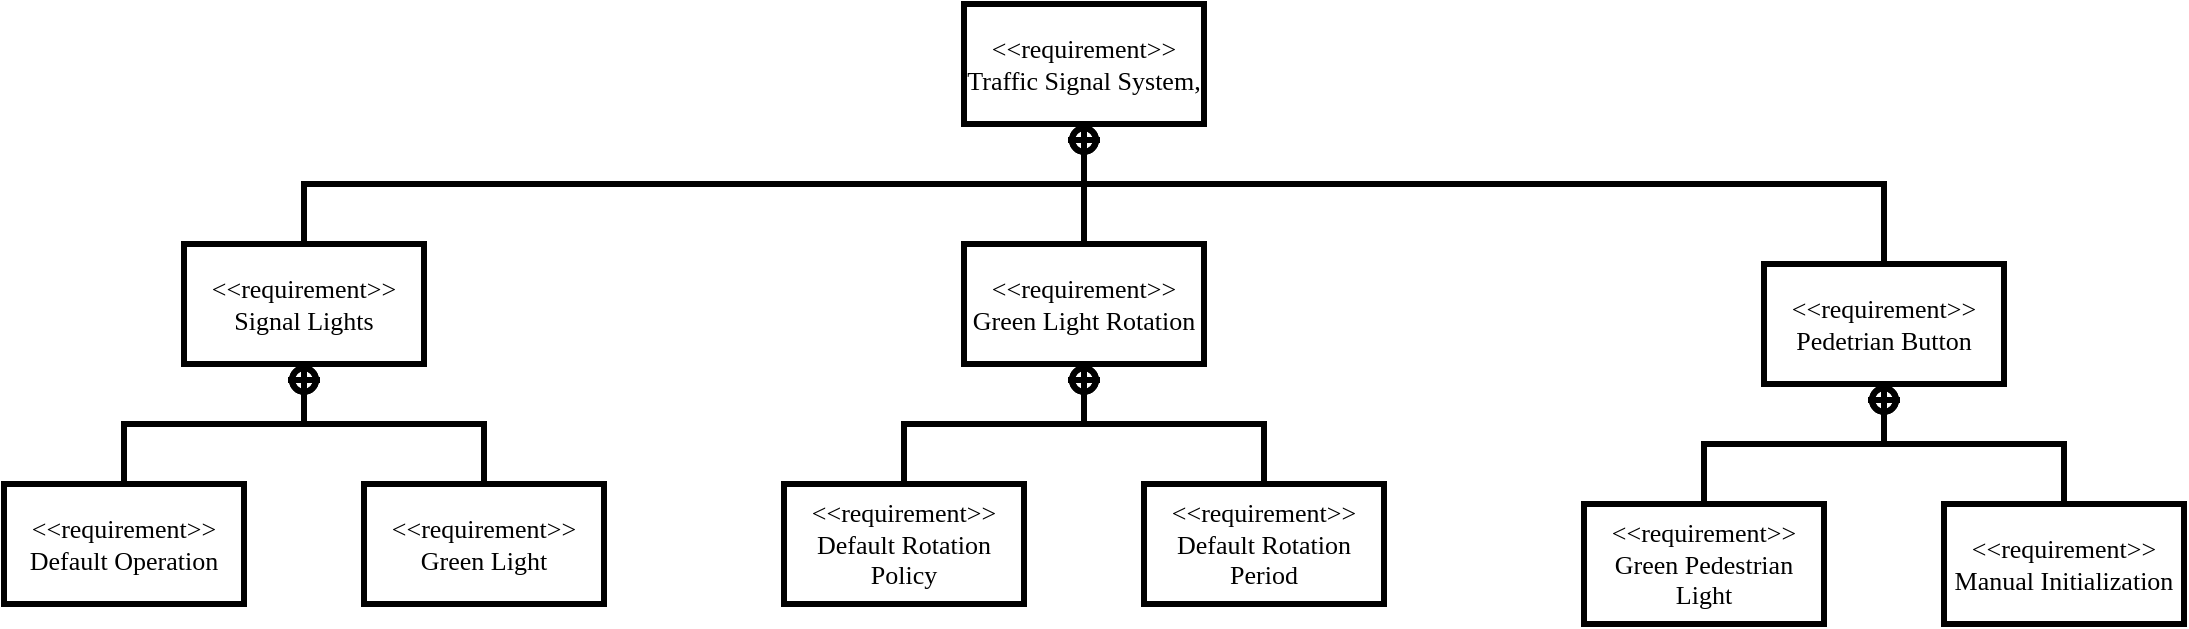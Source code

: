 <mxfile version="27.0.9">
  <diagram name="Page-1" id="I2cS03Nr3PTWDbWtrgwm">
    <mxGraphModel dx="2066" dy="1209" grid="1" gridSize="10" guides="1" tooltips="1" connect="1" arrows="1" fold="1" page="1" pageScale="1" pageWidth="850" pageHeight="1100" math="0" shadow="0">
      <root>
        <mxCell id="0" />
        <mxCell id="1" parent="0" />
        <mxCell id="GVsS5v2347t9DQLm5EYn-24" value="&amp;lt;&amp;lt;requirement&amp;gt;&amp;gt;&lt;br&gt;Traffic Signal System," style="shape=rect;html=1;whiteSpace=wrap;align=center;strokeWidth=3;fontFamily=Times New Roman;fontSize=13;" vertex="1" parent="1">
          <mxGeometry x="590" y="530" width="120" height="60" as="geometry" />
        </mxCell>
        <mxCell id="GVsS5v2347t9DQLm5EYn-25" value="&amp;lt;&amp;lt;requirement&amp;gt;&amp;gt;&lt;br&gt;Signal Lights" style="shape=rect;html=1;whiteSpace=wrap;align=center;strokeWidth=3;fontFamily=Times New Roman;fontSize=13;" vertex="1" parent="1">
          <mxGeometry x="200" y="650" width="120" height="60" as="geometry" />
        </mxCell>
        <mxCell id="GVsS5v2347t9DQLm5EYn-26" value="&amp;lt;&amp;lt;requirement&amp;gt;&amp;gt;&lt;br&gt;Green Light Rotation" style="shape=rect;html=1;whiteSpace=wrap;align=center;strokeWidth=3;fontFamily=Times New Roman;fontSize=13;" vertex="1" parent="1">
          <mxGeometry x="590" y="650" width="120" height="60" as="geometry" />
        </mxCell>
        <mxCell id="GVsS5v2347t9DQLm5EYn-27" value="" style="rounded=0;html=1;labelBackgroundColor=none;endArrow=none;edgeStyle=elbowEdgeStyle;elbow=vertical;startArrow=sysMLPackCont;startSize=12;strokeWidth=3;fontFamily=Times New Roman;fontSize=13;" edge="1" source="GVsS5v2347t9DQLm5EYn-24" target="GVsS5v2347t9DQLm5EYn-25" parent="1">
          <mxGeometry relative="1" as="geometry" />
        </mxCell>
        <mxCell id="GVsS5v2347t9DQLm5EYn-28" value="" style="rounded=0;html=1;labelBackgroundColor=none;endArrow=none;edgeStyle=elbowEdgeStyle;elbow=vertical;startArrow=sysMLPackCont;startSize=12;strokeWidth=3;fontFamily=Times New Roman;fontSize=13;" edge="1" source="GVsS5v2347t9DQLm5EYn-24" target="GVsS5v2347t9DQLm5EYn-26" parent="1">
          <mxGeometry relative="1" as="geometry" />
        </mxCell>
        <mxCell id="GVsS5v2347t9DQLm5EYn-35" value="&amp;lt;&amp;lt;requirement&amp;gt;&amp;gt;&lt;br&gt;Default Operation" style="shape=rect;html=1;whiteSpace=wrap;align=center;strokeWidth=3;fontFamily=Times New Roman;fontSize=13;" vertex="1" parent="1">
          <mxGeometry x="110" y="770" width="120" height="60" as="geometry" />
        </mxCell>
        <mxCell id="GVsS5v2347t9DQLm5EYn-36" value="&amp;lt;&amp;lt;requirement&amp;gt;&amp;gt;&lt;br&gt;Green Light" style="shape=rect;html=1;whiteSpace=wrap;align=center;fontFamily=Times New Roman;fontSize=13;strokeWidth=3;" vertex="1" parent="1">
          <mxGeometry x="290" y="770" width="120" height="60" as="geometry" />
        </mxCell>
        <mxCell id="GVsS5v2347t9DQLm5EYn-37" value="" style="rounded=0;html=1;labelBackgroundColor=none;endArrow=none;edgeStyle=elbowEdgeStyle;elbow=vertical;startArrow=sysMLPackCont;startSize=12;fontFamily=Times New Roman;fontSize=13;strokeWidth=3;" edge="1" target="GVsS5v2347t9DQLm5EYn-35" parent="1">
          <mxGeometry relative="1" as="geometry">
            <mxPoint x="260" y="710" as="sourcePoint" />
          </mxGeometry>
        </mxCell>
        <mxCell id="GVsS5v2347t9DQLm5EYn-38" value="" style="rounded=0;html=1;labelBackgroundColor=none;endArrow=none;edgeStyle=elbowEdgeStyle;elbow=vertical;startArrow=sysMLPackCont;startSize=12;fontFamily=Times New Roman;fontSize=13;strokeWidth=3;" edge="1" target="GVsS5v2347t9DQLm5EYn-36" parent="1">
          <mxGeometry relative="1" as="geometry">
            <mxPoint x="260" y="710" as="sourcePoint" />
            <Array as="points">
              <mxPoint x="250" y="740" />
            </Array>
          </mxGeometry>
        </mxCell>
        <mxCell id="GVsS5v2347t9DQLm5EYn-39" value="&amp;lt;&amp;lt;requirement&amp;gt;&amp;gt;&lt;br&gt;Default Rotation Policy" style="shape=rect;html=1;whiteSpace=wrap;align=center;fontFamily=Times New Roman;fontSize=13;strokeWidth=3;" vertex="1" parent="1">
          <mxGeometry x="500" y="770" width="120" height="60" as="geometry" />
        </mxCell>
        <mxCell id="GVsS5v2347t9DQLm5EYn-40" value="&amp;lt;&amp;lt;requirement&amp;gt;&amp;gt;&lt;br&gt;Default Rotation Period" style="shape=rect;html=1;whiteSpace=wrap;align=center;fontFamily=Times New Roman;fontSize=13;strokeWidth=3;" vertex="1" parent="1">
          <mxGeometry x="680" y="770" width="120" height="60" as="geometry" />
        </mxCell>
        <mxCell id="GVsS5v2347t9DQLm5EYn-41" value="" style="rounded=0;html=1;labelBackgroundColor=none;endArrow=none;edgeStyle=elbowEdgeStyle;elbow=vertical;startArrow=sysMLPackCont;startSize=12;fontFamily=Times New Roman;fontSize=13;strokeWidth=3;" edge="1" parent="1" target="GVsS5v2347t9DQLm5EYn-39">
          <mxGeometry relative="1" as="geometry">
            <mxPoint x="650" y="710" as="sourcePoint" />
          </mxGeometry>
        </mxCell>
        <mxCell id="GVsS5v2347t9DQLm5EYn-42" value="" style="rounded=0;html=1;labelBackgroundColor=none;endArrow=none;edgeStyle=elbowEdgeStyle;elbow=vertical;startArrow=sysMLPackCont;startSize=12;fontFamily=Times New Roman;fontSize=13;strokeWidth=3;" edge="1" parent="1" target="GVsS5v2347t9DQLm5EYn-40">
          <mxGeometry relative="1" as="geometry">
            <mxPoint x="650" y="710" as="sourcePoint" />
            <Array as="points">
              <mxPoint x="640" y="740" />
            </Array>
          </mxGeometry>
        </mxCell>
        <mxCell id="GVsS5v2347t9DQLm5EYn-45" value="" style="endArrow=none;html=1;rounded=0;fontFamily=Times New Roman;fontSize=13;strokeWidth=3;entryX=0.5;entryY=0;entryDx=0;entryDy=0;" edge="1" parent="1" target="GVsS5v2347t9DQLm5EYn-52">
          <mxGeometry width="50" height="50" relative="1" as="geometry">
            <mxPoint x="470" y="620" as="sourcePoint" />
            <mxPoint x="910" y="640" as="targetPoint" />
            <Array as="points">
              <mxPoint x="650" y="620" />
              <mxPoint x="1050" y="620" />
            </Array>
          </mxGeometry>
        </mxCell>
        <mxCell id="GVsS5v2347t9DQLm5EYn-52" value="&amp;lt;&amp;lt;requirement&amp;gt;&amp;gt;&lt;br&gt;Pedetrian Button" style="shape=rect;html=1;whiteSpace=wrap;align=center;strokeWidth=3;fontFamily=Times New Roman;fontSize=13;" vertex="1" parent="1">
          <mxGeometry x="990" y="660" width="120" height="60" as="geometry" />
        </mxCell>
        <mxCell id="GVsS5v2347t9DQLm5EYn-54" value="&amp;lt;&amp;lt;requirement&amp;gt;&amp;gt;&lt;div&gt;Green Pedestrian Light&lt;/div&gt;" style="shape=rect;html=1;whiteSpace=wrap;align=center;fontFamily=Times New Roman;fontSize=13;strokeWidth=3;" vertex="1" parent="1">
          <mxGeometry x="900" y="780" width="120" height="60" as="geometry" />
        </mxCell>
        <mxCell id="GVsS5v2347t9DQLm5EYn-55" value="&amp;lt;&amp;lt;requirement&amp;gt;&amp;gt;&lt;div&gt;Manual Initialization&lt;/div&gt;" style="shape=rect;html=1;whiteSpace=wrap;align=center;fontFamily=Times New Roman;fontSize=13;strokeWidth=3;" vertex="1" parent="1">
          <mxGeometry x="1080" y="780" width="120" height="60" as="geometry" />
        </mxCell>
        <mxCell id="GVsS5v2347t9DQLm5EYn-56" value="" style="rounded=0;html=1;labelBackgroundColor=none;endArrow=none;edgeStyle=elbowEdgeStyle;elbow=vertical;startArrow=sysMLPackCont;startSize=12;fontFamily=Times New Roman;fontSize=13;strokeWidth=3;" edge="1" target="GVsS5v2347t9DQLm5EYn-54" parent="1">
          <mxGeometry relative="1" as="geometry">
            <mxPoint x="1050" y="720" as="sourcePoint" />
          </mxGeometry>
        </mxCell>
        <mxCell id="GVsS5v2347t9DQLm5EYn-57" value="" style="rounded=0;html=1;labelBackgroundColor=none;endArrow=none;edgeStyle=elbowEdgeStyle;elbow=vertical;startArrow=sysMLPackCont;startSize=12;fontFamily=Times New Roman;fontSize=13;strokeWidth=3;" edge="1" target="GVsS5v2347t9DQLm5EYn-55" parent="1">
          <mxGeometry relative="1" as="geometry">
            <mxPoint x="1050" y="720" as="sourcePoint" />
          </mxGeometry>
        </mxCell>
      </root>
    </mxGraphModel>
  </diagram>
</mxfile>
